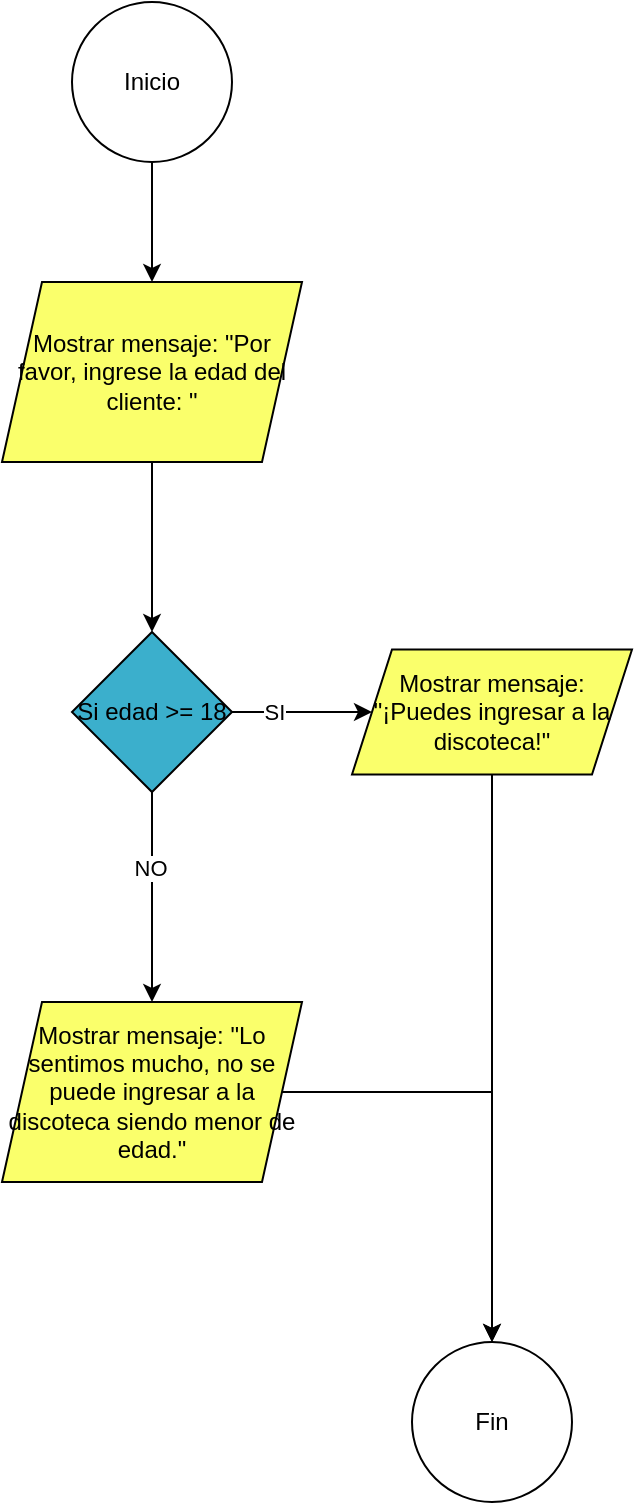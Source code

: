 <mxfile version="25.0.3">
  <diagram name="Page-1" id="hbkbTFb1UtOCh1xmpU7m">
    <mxGraphModel dx="487" dy="625" grid="1" gridSize="10" guides="1" tooltips="1" connect="1" arrows="1" fold="1" page="1" pageScale="1" pageWidth="850" pageHeight="1100" math="0" shadow="0">
      <root>
        <mxCell id="0" />
        <mxCell id="1" parent="0" />
        <mxCell id="mK9y2rGnFo_aOep1cBnS-3" style="edgeStyle=orthogonalEdgeStyle;rounded=0;orthogonalLoop=1;jettySize=auto;html=1;exitX=0.5;exitY=1;exitDx=0;exitDy=0;entryX=0.5;entryY=0;entryDx=0;entryDy=0;" edge="1" parent="1" source="mK9y2rGnFo_aOep1cBnS-1" target="mK9y2rGnFo_aOep1cBnS-2">
          <mxGeometry relative="1" as="geometry" />
        </mxCell>
        <mxCell id="mK9y2rGnFo_aOep1cBnS-1" value="Inicio" style="ellipse;whiteSpace=wrap;html=1;aspect=fixed;" vertex="1" parent="1">
          <mxGeometry x="230" y="50" width="80" height="80" as="geometry" />
        </mxCell>
        <mxCell id="mK9y2rGnFo_aOep1cBnS-5" value="" style="edgeStyle=orthogonalEdgeStyle;rounded=0;orthogonalLoop=1;jettySize=auto;html=1;" edge="1" parent="1" source="mK9y2rGnFo_aOep1cBnS-2" target="mK9y2rGnFo_aOep1cBnS-4">
          <mxGeometry relative="1" as="geometry" />
        </mxCell>
        <mxCell id="mK9y2rGnFo_aOep1cBnS-2" value="Mostrar mensaje: &quot;Por favor, ingrese la edad del cliente: &quot;" style="shape=parallelogram;perimeter=parallelogramPerimeter;whiteSpace=wrap;html=1;fixedSize=1;fillColor=#FAFF6B;" vertex="1" parent="1">
          <mxGeometry x="195" y="190" width="150" height="90" as="geometry" />
        </mxCell>
        <mxCell id="mK9y2rGnFo_aOep1cBnS-7" value="" style="edgeStyle=orthogonalEdgeStyle;rounded=0;orthogonalLoop=1;jettySize=auto;html=1;entryX=0;entryY=0.5;entryDx=0;entryDy=0;" edge="1" parent="1" source="mK9y2rGnFo_aOep1cBnS-4" target="mK9y2rGnFo_aOep1cBnS-17">
          <mxGeometry relative="1" as="geometry">
            <mxPoint x="370" y="405" as="targetPoint" />
          </mxGeometry>
        </mxCell>
        <mxCell id="mK9y2rGnFo_aOep1cBnS-10" value="SI" style="edgeLabel;html=1;align=center;verticalAlign=middle;resizable=0;points=[];" vertex="1" connectable="0" parent="mK9y2rGnFo_aOep1cBnS-7">
          <mxGeometry x="-0.4" relative="1" as="geometry">
            <mxPoint as="offset" />
          </mxGeometry>
        </mxCell>
        <mxCell id="mK9y2rGnFo_aOep1cBnS-9" value="" style="edgeStyle=orthogonalEdgeStyle;rounded=0;orthogonalLoop=1;jettySize=auto;html=1;entryX=0.5;entryY=0;entryDx=0;entryDy=0;" edge="1" parent="1" source="mK9y2rGnFo_aOep1cBnS-4" target="mK9y2rGnFo_aOep1cBnS-15">
          <mxGeometry relative="1" as="geometry">
            <mxPoint x="270" y="547.5" as="targetPoint" />
          </mxGeometry>
        </mxCell>
        <mxCell id="mK9y2rGnFo_aOep1cBnS-11" value="NO" style="edgeLabel;html=1;align=center;verticalAlign=middle;resizable=0;points=[];" vertex="1" connectable="0" parent="mK9y2rGnFo_aOep1cBnS-9">
          <mxGeometry x="-0.289" y="-1" relative="1" as="geometry">
            <mxPoint as="offset" />
          </mxGeometry>
        </mxCell>
        <mxCell id="mK9y2rGnFo_aOep1cBnS-4" value="Si edad &amp;gt;= 18" style="rhombus;whiteSpace=wrap;html=1;fillColor=#3BAFCC;" vertex="1" parent="1">
          <mxGeometry x="230" y="365" width="80" height="80" as="geometry" />
        </mxCell>
        <mxCell id="mK9y2rGnFo_aOep1cBnS-22" value="" style="edgeStyle=orthogonalEdgeStyle;rounded=0;orthogonalLoop=1;jettySize=auto;html=1;" edge="1" parent="1" source="mK9y2rGnFo_aOep1cBnS-15" target="mK9y2rGnFo_aOep1cBnS-21">
          <mxGeometry relative="1" as="geometry" />
        </mxCell>
        <mxCell id="mK9y2rGnFo_aOep1cBnS-15" value="Mostrar mensaje: &quot;Lo sentimos mucho, no se puede ingresar a la discoteca siendo menor de edad.&quot;" style="shape=parallelogram;perimeter=parallelogramPerimeter;whiteSpace=wrap;html=1;fixedSize=1;fillColor=#FAFF6B;" vertex="1" parent="1">
          <mxGeometry x="195" y="550" width="150" height="90" as="geometry" />
        </mxCell>
        <mxCell id="mK9y2rGnFo_aOep1cBnS-17" value="Mostrar mensaje: &quot;¡Puedes ingresar a la discoteca!&quot;" style="shape=parallelogram;perimeter=parallelogramPerimeter;whiteSpace=wrap;html=1;fixedSize=1;fillColor=#FAFF6B;" vertex="1" parent="1">
          <mxGeometry x="370" y="373.75" width="140" height="62.5" as="geometry" />
        </mxCell>
        <mxCell id="mK9y2rGnFo_aOep1cBnS-21" value="Fin" style="ellipse;whiteSpace=wrap;html=1;fillColor=#FFFFFF;" vertex="1" parent="1">
          <mxGeometry x="400" y="720" width="80" height="80" as="geometry" />
        </mxCell>
        <mxCell id="mK9y2rGnFo_aOep1cBnS-23" style="edgeStyle=orthogonalEdgeStyle;rounded=0;orthogonalLoop=1;jettySize=auto;html=1;exitX=0.5;exitY=1;exitDx=0;exitDy=0;entryX=0.5;entryY=0;entryDx=0;entryDy=0;" edge="1" parent="1" source="mK9y2rGnFo_aOep1cBnS-17" target="mK9y2rGnFo_aOep1cBnS-21">
          <mxGeometry relative="1" as="geometry" />
        </mxCell>
      </root>
    </mxGraphModel>
  </diagram>
</mxfile>
